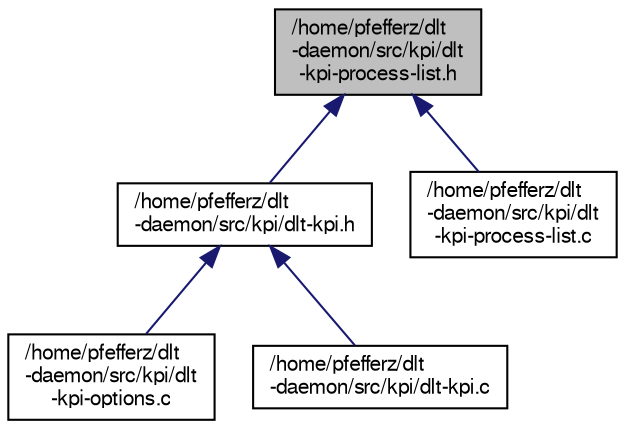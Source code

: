 digraph "/home/pfefferz/dlt-daemon/src/kpi/dlt-kpi-process-list.h"
{
  edge [fontname="FreeSans",fontsize="10",labelfontname="FreeSans",labelfontsize="10"];
  node [fontname="FreeSans",fontsize="10",shape=record];
  Node1 [label="/home/pfefferz/dlt\l-daemon/src/kpi/dlt\l-kpi-process-list.h",height=0.2,width=0.4,color="black", fillcolor="grey75", style="filled", fontcolor="black"];
  Node1 -> Node2 [dir="back",color="midnightblue",fontsize="10",style="solid",fontname="FreeSans"];
  Node2 [label="/home/pfefferz/dlt\l-daemon/src/kpi/dlt-kpi.h",height=0.2,width=0.4,color="black", fillcolor="white", style="filled",URL="$dlt-kpi_8h.html"];
  Node2 -> Node3 [dir="back",color="midnightblue",fontsize="10",style="solid",fontname="FreeSans"];
  Node3 [label="/home/pfefferz/dlt\l-daemon/src/kpi/dlt\l-kpi-options.c",height=0.2,width=0.4,color="black", fillcolor="white", style="filled",URL="$dlt-kpi-options_8c.html"];
  Node2 -> Node4 [dir="back",color="midnightblue",fontsize="10",style="solid",fontname="FreeSans"];
  Node4 [label="/home/pfefferz/dlt\l-daemon/src/kpi/dlt-kpi.c",height=0.2,width=0.4,color="black", fillcolor="white", style="filled",URL="$dlt-kpi_8c.html"];
  Node1 -> Node5 [dir="back",color="midnightblue",fontsize="10",style="solid",fontname="FreeSans"];
  Node5 [label="/home/pfefferz/dlt\l-daemon/src/kpi/dlt\l-kpi-process-list.c",height=0.2,width=0.4,color="black", fillcolor="white", style="filled",URL="$dlt-kpi-process-list_8c.html"];
}
